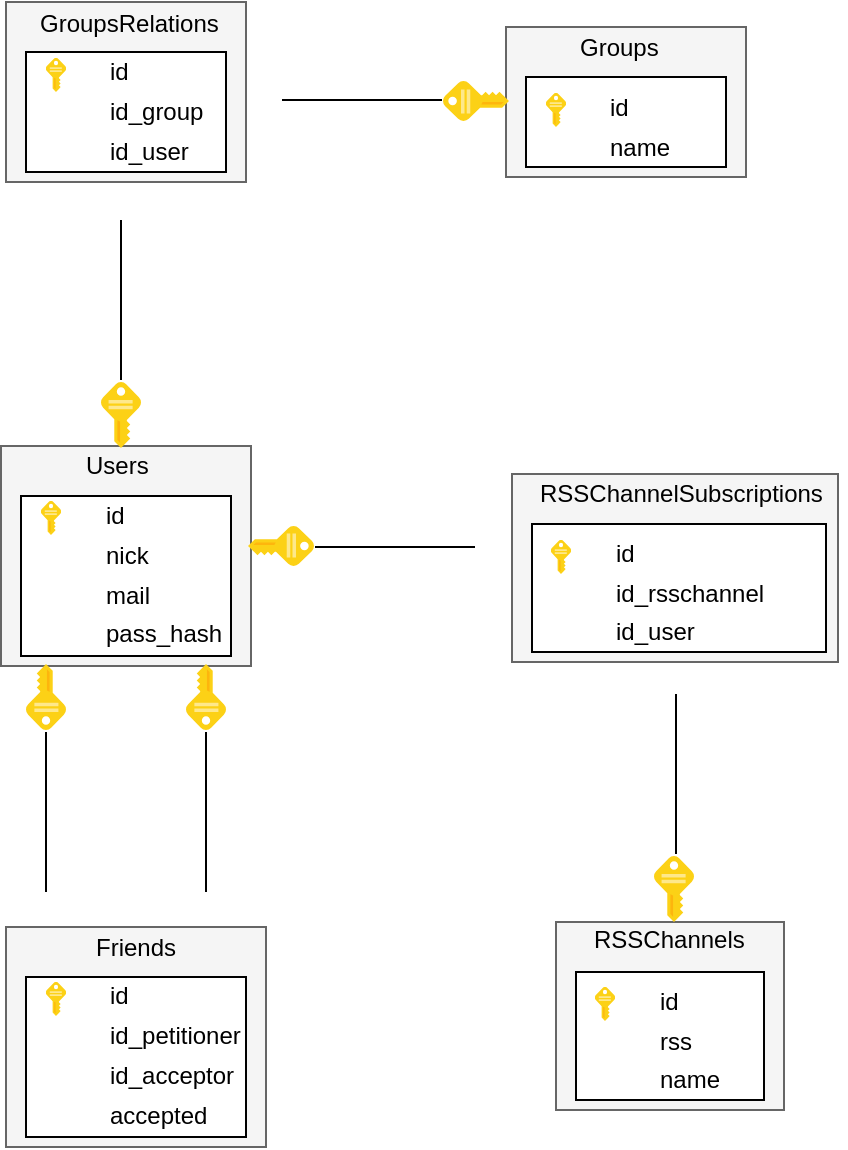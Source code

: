 <mxfile version="10.7.7" type="device"><diagram id="Gy1DpRIJMU-dTZprqmQ0" name="Page-1"><mxGraphModel dx="1640" dy="969" grid="1" gridSize="5" guides="1" tooltips="1" connect="1" arrows="1" fold="1" page="1" pageScale="1" pageWidth="827" pageHeight="1169" math="0" shadow="0"><root><mxCell id="0"/><mxCell id="1" parent="0"/><mxCell id="csOUpdlkdz6xU1p7JTH0-12" value="" style="rounded=0;whiteSpace=wrap;html=1;fillColor=#f5f5f5;strokeColor=#666666;fontColor=#333333;" vertex="1" parent="1"><mxGeometry x="130" y="210" width="120" height="90" as="geometry"/></mxCell><mxCell id="csOUpdlkdz6xU1p7JTH0-4" value="" style="rounded=0;whiteSpace=wrap;html=1;" vertex="1" parent="1"><mxGeometry x="140" y="235" width="100" height="60" as="geometry"/></mxCell><mxCell id="csOUpdlkdz6xU1p7JTH0-5" value="id" style="text;html=1;resizable=0;points=[];autosize=1;align=left;verticalAlign=top;spacingTop=-4;" vertex="1" parent="1"><mxGeometry x="180" y="235" width="20" height="20" as="geometry"/></mxCell><mxCell id="csOUpdlkdz6xU1p7JTH0-9" value="id_group" style="text;html=1;resizable=0;points=[];autosize=1;align=left;verticalAlign=top;spacingTop=-4;" vertex="1" parent="1"><mxGeometry x="180" y="255" width="60" height="20" as="geometry"/></mxCell><mxCell id="csOUpdlkdz6xU1p7JTH0-10" value="id_user" style="text;html=1;resizable=0;points=[];autosize=1;align=left;verticalAlign=top;spacingTop=-4;" vertex="1" parent="1"><mxGeometry x="180" y="275" width="50" height="20" as="geometry"/></mxCell><mxCell id="csOUpdlkdz6xU1p7JTH0-11" value="" style="aspect=fixed;html=1;perimeter=none;align=center;shadow=0;dashed=0;image;fontSize=12;image=img/lib/mscae/Key.svg;" vertex="1" parent="1"><mxGeometry x="150" y="238" width="10" height="17" as="geometry"/></mxCell><mxCell id="csOUpdlkdz6xU1p7JTH0-13" value="&lt;div style=&quot;text-align: center&quot;&gt;&lt;span&gt;GroupsRelations&lt;/span&gt;&lt;/div&gt;" style="text;html=1;resizable=0;points=[];autosize=1;align=left;verticalAlign=top;spacingTop=-4;" vertex="1" parent="1"><mxGeometry x="145" y="210.5" width="100" height="20" as="geometry"/></mxCell><mxCell id="csOUpdlkdz6xU1p7JTH0-14" value="" style="rounded=0;whiteSpace=wrap;html=1;fillColor=#f5f5f5;strokeColor=#666666;fontColor=#333333;" vertex="1" parent="1"><mxGeometry x="380" y="222.5" width="120" height="75" as="geometry"/></mxCell><mxCell id="csOUpdlkdz6xU1p7JTH0-15" value="" style="rounded=0;whiteSpace=wrap;html=1;" vertex="1" parent="1"><mxGeometry x="390" y="247.5" width="100" height="45" as="geometry"/></mxCell><mxCell id="csOUpdlkdz6xU1p7JTH0-16" value="id" style="text;html=1;resizable=0;points=[];autosize=1;align=left;verticalAlign=top;spacingTop=-4;" vertex="1" parent="1"><mxGeometry x="430" y="252.5" width="20" height="20" as="geometry"/></mxCell><mxCell id="csOUpdlkdz6xU1p7JTH0-17" value="name" style="text;html=1;resizable=0;points=[];autosize=1;align=left;verticalAlign=top;spacingTop=-4;" vertex="1" parent="1"><mxGeometry x="430" y="272.5" width="45" height="20" as="geometry"/></mxCell><mxCell id="csOUpdlkdz6xU1p7JTH0-19" value="" style="aspect=fixed;html=1;perimeter=none;align=center;shadow=0;dashed=0;image;fontSize=12;image=img/lib/mscae/Key.svg;" vertex="1" parent="1"><mxGeometry x="400" y="255.5" width="10" height="17" as="geometry"/></mxCell><mxCell id="csOUpdlkdz6xU1p7JTH0-20" value="&lt;div style=&quot;text-align: center&quot;&gt;&lt;span&gt;Groups&lt;/span&gt;&lt;/div&gt;" style="text;html=1;resizable=0;points=[];autosize=1;align=left;verticalAlign=top;spacingTop=-4;" vertex="1" parent="1"><mxGeometry x="415" y="222.5" width="50" height="20" as="geometry"/></mxCell><mxCell id="csOUpdlkdz6xU1p7JTH0-26" value="" style="group;rotation=-90;" vertex="1" connectable="0" parent="1"><mxGeometry x="305" y="193" width="20" height="132" as="geometry"/></mxCell><mxCell id="csOUpdlkdz6xU1p7JTH0-24" value="" style="group;rotation=-90;" vertex="1" connectable="0" parent="csOUpdlkdz6xU1p7JTH0-26"><mxGeometry width="20" height="132" as="geometry"/></mxCell><mxCell id="csOUpdlkdz6xU1p7JTH0-1" value="" style="endArrow=none;html=1;" edge="1" parent="csOUpdlkdz6xU1p7JTH0-24"><mxGeometry width="50" height="50" relative="1" as="geometry"><mxPoint x="43" y="66" as="sourcePoint"/><mxPoint x="-37" y="66" as="targetPoint"/></mxGeometry></mxCell><mxCell id="csOUpdlkdz6xU1p7JTH0-2" value="" style="aspect=fixed;html=1;perimeter=none;align=center;shadow=0;dashed=0;image;fontSize=12;image=img/lib/mscae/Key.svg;direction=east;rotation=-90;" vertex="1" parent="csOUpdlkdz6xU1p7JTH0-24"><mxGeometry x="50" y="50" width="20" height="33" as="geometry"/></mxCell><mxCell id="csOUpdlkdz6xU1p7JTH0-3" value="" style="shape=image;html=1;verticalAlign=top;verticalLabelPosition=bottom;labelBackgroundColor=#ffffff;imageAspect=0;aspect=fixed;image=https://cdn2.iconfinder.com/data/icons/essential-web-1-1/50/link-connection-relationship-chain-joint-128.png;rotation=224;direction=east;" vertex="1" parent="csOUpdlkdz6xU1p7JTH0-24"><mxGeometry x="-56" y="57" width="18" height="18" as="geometry"/></mxCell><mxCell id="csOUpdlkdz6xU1p7JTH0-34" value="" style="rounded=0;whiteSpace=wrap;html=1;fillColor=#f5f5f5;strokeColor=#666666;fontColor=#333333;" vertex="1" parent="1"><mxGeometry x="127.5" y="432" width="125" height="110" as="geometry"/></mxCell><mxCell id="csOUpdlkdz6xU1p7JTH0-35" value="" style="rounded=0;whiteSpace=wrap;html=1;" vertex="1" parent="1"><mxGeometry x="137.5" y="457" width="105" height="80" as="geometry"/></mxCell><mxCell id="csOUpdlkdz6xU1p7JTH0-36" value="id" style="text;html=1;resizable=0;points=[];autosize=1;align=left;verticalAlign=top;spacingTop=-4;" vertex="1" parent="1"><mxGeometry x="177.5" y="456.5" width="20" height="20" as="geometry"/></mxCell><mxCell id="csOUpdlkdz6xU1p7JTH0-37" value="nick" style="text;html=1;resizable=0;points=[];autosize=1;align=left;verticalAlign=top;spacingTop=-4;" vertex="1" parent="1"><mxGeometry x="177.5" y="476.5" width="35" height="20" as="geometry"/></mxCell><mxCell id="csOUpdlkdz6xU1p7JTH0-38" value="mail" style="text;html=1;resizable=0;points=[];autosize=1;align=left;verticalAlign=top;spacingTop=-4;" vertex="1" parent="1"><mxGeometry x="177.5" y="496.5" width="35" height="20" as="geometry"/></mxCell><mxCell id="csOUpdlkdz6xU1p7JTH0-39" value="" style="aspect=fixed;html=1;perimeter=none;align=center;shadow=0;dashed=0;image;fontSize=12;image=img/lib/mscae/Key.svg;" vertex="1" parent="1"><mxGeometry x="147.5" y="459.5" width="10" height="17" as="geometry"/></mxCell><mxCell id="csOUpdlkdz6xU1p7JTH0-40" value="&lt;div style=&quot;text-align: center&quot;&gt;Users&lt;/div&gt;" style="text;html=1;resizable=0;points=[];autosize=1;align=left;verticalAlign=top;spacingTop=-4;" vertex="1" parent="1"><mxGeometry x="167.5" y="432" width="45" height="20" as="geometry"/></mxCell><mxCell id="csOUpdlkdz6xU1p7JTH0-41" value="pass_hash" style="text;html=1;resizable=0;points=[];autosize=1;align=left;verticalAlign=top;spacingTop=-4;" vertex="1" parent="1"><mxGeometry x="177.5" y="516" width="70" height="20" as="geometry"/></mxCell><mxCell id="csOUpdlkdz6xU1p7JTH0-42" value="" style="group;rotation=0;" vertex="1" connectable="0" parent="1"><mxGeometry x="177.5" y="300" width="20" height="132" as="geometry"/></mxCell><mxCell id="csOUpdlkdz6xU1p7JTH0-43" value="" style="group;rotation=0;" vertex="1" connectable="0" parent="csOUpdlkdz6xU1p7JTH0-42"><mxGeometry width="20" height="132" as="geometry"/></mxCell><mxCell id="csOUpdlkdz6xU1p7JTH0-44" value="" style="endArrow=none;html=1;" edge="1" parent="csOUpdlkdz6xU1p7JTH0-43"><mxGeometry width="50" height="50" relative="1" as="geometry"><mxPoint x="10" y="99" as="sourcePoint"/><mxPoint x="10" y="19" as="targetPoint"/></mxGeometry></mxCell><mxCell id="csOUpdlkdz6xU1p7JTH0-45" value="" style="aspect=fixed;html=1;perimeter=none;align=center;shadow=0;dashed=0;image;fontSize=12;image=img/lib/mscae/Key.svg;direction=east;rotation=0;" vertex="1" parent="csOUpdlkdz6xU1p7JTH0-43"><mxGeometry y="100" width="20" height="33" as="geometry"/></mxCell><mxCell id="csOUpdlkdz6xU1p7JTH0-46" value="" style="shape=image;html=1;verticalAlign=top;verticalLabelPosition=bottom;labelBackgroundColor=#ffffff;imageAspect=0;aspect=fixed;image=https://cdn2.iconfinder.com/data/icons/essential-web-1-1/50/link-connection-relationship-chain-joint-128.png;rotation=314;direction=east;" vertex="1" parent="csOUpdlkdz6xU1p7JTH0-43"><mxGeometry x="1" width="18" height="18" as="geometry"/></mxCell><mxCell id="csOUpdlkdz6xU1p7JTH0-48" value="" style="rounded=0;whiteSpace=wrap;html=1;fillColor=#f5f5f5;strokeColor=#666666;fontColor=#333333;" vertex="1" parent="1"><mxGeometry x="130" y="672.5" width="130" height="110" as="geometry"/></mxCell><mxCell id="csOUpdlkdz6xU1p7JTH0-49" value="" style="rounded=0;whiteSpace=wrap;html=1;" vertex="1" parent="1"><mxGeometry x="140" y="697.5" width="110" height="80" as="geometry"/></mxCell><mxCell id="csOUpdlkdz6xU1p7JTH0-50" value="id" style="text;html=1;resizable=0;points=[];autosize=1;align=left;verticalAlign=top;spacingTop=-4;" vertex="1" parent="1"><mxGeometry x="180" y="697" width="20" height="20" as="geometry"/></mxCell><mxCell id="csOUpdlkdz6xU1p7JTH0-51" value="id_petitioner" style="text;html=1;resizable=0;points=[];autosize=1;align=left;verticalAlign=top;spacingTop=-4;" vertex="1" parent="1"><mxGeometry x="180" y="717" width="80" height="20" as="geometry"/></mxCell><mxCell id="csOUpdlkdz6xU1p7JTH0-52" value="id_acceptor" style="text;html=1;resizable=0;points=[];autosize=1;align=left;verticalAlign=top;spacingTop=-4;" vertex="1" parent="1"><mxGeometry x="180" y="737" width="75" height="20" as="geometry"/></mxCell><mxCell id="csOUpdlkdz6xU1p7JTH0-53" value="" style="aspect=fixed;html=1;perimeter=none;align=center;shadow=0;dashed=0;image;fontSize=12;image=img/lib/mscae/Key.svg;" vertex="1" parent="1"><mxGeometry x="150" y="700" width="10" height="17" as="geometry"/></mxCell><mxCell id="csOUpdlkdz6xU1p7JTH0-54" value="&lt;div style=&quot;text-align: center&quot;&gt;Friends&lt;/div&gt;" style="text;html=1;resizable=0;points=[];autosize=1;align=left;verticalAlign=top;spacingTop=-4;" vertex="1" parent="1"><mxGeometry x="172.5" y="672.5" width="55" height="20" as="geometry"/></mxCell><mxCell id="csOUpdlkdz6xU1p7JTH0-55" value="accepted" style="text;html=1;resizable=0;points=[];autosize=1;align=left;verticalAlign=top;spacingTop=-4;" vertex="1" parent="1"><mxGeometry x="180" y="756.5" width="60" height="20" as="geometry"/></mxCell><mxCell id="csOUpdlkdz6xU1p7JTH0-56" value="" style="group;rotation=-180;" vertex="1" connectable="0" parent="1"><mxGeometry x="140" y="542" width="20" height="132" as="geometry"/></mxCell><mxCell id="csOUpdlkdz6xU1p7JTH0-57" value="" style="group;rotation=-180;" vertex="1" connectable="0" parent="csOUpdlkdz6xU1p7JTH0-56"><mxGeometry width="20" height="132" as="geometry"/></mxCell><mxCell id="csOUpdlkdz6xU1p7JTH0-58" value="" style="endArrow=none;html=1;" edge="1" parent="csOUpdlkdz6xU1p7JTH0-57"><mxGeometry width="50" height="50" relative="1" as="geometry"><mxPoint x="10" y="33" as="sourcePoint"/><mxPoint x="10" y="113" as="targetPoint"/></mxGeometry></mxCell><mxCell id="csOUpdlkdz6xU1p7JTH0-59" value="" style="aspect=fixed;html=1;perimeter=none;align=center;shadow=0;dashed=0;image;fontSize=12;image=img/lib/mscae/Key.svg;direction=east;rotation=-180;" vertex="1" parent="csOUpdlkdz6xU1p7JTH0-57"><mxGeometry y="-1" width="20" height="33" as="geometry"/></mxCell><mxCell id="csOUpdlkdz6xU1p7JTH0-60" value="" style="shape=image;html=1;verticalAlign=top;verticalLabelPosition=bottom;labelBackgroundColor=#ffffff;imageAspect=0;aspect=fixed;image=https://cdn2.iconfinder.com/data/icons/essential-web-1-1/50/link-connection-relationship-chain-joint-128.png;rotation=134;direction=east;" vertex="1" parent="csOUpdlkdz6xU1p7JTH0-57"><mxGeometry x="1" y="114" width="18" height="18" as="geometry"/></mxCell><mxCell id="csOUpdlkdz6xU1p7JTH0-62" value="" style="group;rotation=-180;" vertex="1" connectable="0" parent="1"><mxGeometry x="220" y="542" width="20" height="132" as="geometry"/></mxCell><mxCell id="csOUpdlkdz6xU1p7JTH0-63" value="" style="group;rotation=-180;" vertex="1" connectable="0" parent="csOUpdlkdz6xU1p7JTH0-62"><mxGeometry width="20" height="132" as="geometry"/></mxCell><mxCell id="csOUpdlkdz6xU1p7JTH0-64" value="" style="endArrow=none;html=1;" edge="1" parent="csOUpdlkdz6xU1p7JTH0-63"><mxGeometry width="50" height="50" relative="1" as="geometry"><mxPoint x="10" y="33" as="sourcePoint"/><mxPoint x="10" y="113" as="targetPoint"/></mxGeometry></mxCell><mxCell id="csOUpdlkdz6xU1p7JTH0-65" value="" style="aspect=fixed;html=1;perimeter=none;align=center;shadow=0;dashed=0;image;fontSize=12;image=img/lib/mscae/Key.svg;direction=east;rotation=-180;" vertex="1" parent="csOUpdlkdz6xU1p7JTH0-63"><mxGeometry y="-1" width="20" height="33" as="geometry"/></mxCell><mxCell id="csOUpdlkdz6xU1p7JTH0-66" value="" style="shape=image;html=1;verticalAlign=top;verticalLabelPosition=bottom;labelBackgroundColor=#ffffff;imageAspect=0;aspect=fixed;image=https://cdn2.iconfinder.com/data/icons/essential-web-1-1/50/link-connection-relationship-chain-joint-128.png;rotation=134;direction=east;" vertex="1" parent="csOUpdlkdz6xU1p7JTH0-63"><mxGeometry x="1" y="114" width="18" height="18" as="geometry"/></mxCell><mxCell id="csOUpdlkdz6xU1p7JTH0-67" value="" style="rounded=0;whiteSpace=wrap;html=1;fillColor=#f5f5f5;strokeColor=#666666;fontColor=#333333;" vertex="1" parent="1"><mxGeometry x="383" y="446" width="163" height="94" as="geometry"/></mxCell><mxCell id="csOUpdlkdz6xU1p7JTH0-68" value="" style="rounded=0;whiteSpace=wrap;html=1;" vertex="1" parent="1"><mxGeometry x="393" y="471" width="147" height="64" as="geometry"/></mxCell><mxCell id="csOUpdlkdz6xU1p7JTH0-69" value="id" style="text;html=1;resizable=0;points=[];autosize=1;align=left;verticalAlign=top;spacingTop=-4;" vertex="1" parent="1"><mxGeometry x="432.5" y="476" width="20" height="20" as="geometry"/></mxCell><mxCell id="csOUpdlkdz6xU1p7JTH0-70" value="id_rsschannel" style="text;html=1;resizable=0;points=[];autosize=1;align=left;verticalAlign=top;spacingTop=-4;" vertex="1" parent="1"><mxGeometry x="432.5" y="496" width="85" height="20" as="geometry"/></mxCell><mxCell id="csOUpdlkdz6xU1p7JTH0-71" value="" style="aspect=fixed;html=1;perimeter=none;align=center;shadow=0;dashed=0;image;fontSize=12;image=img/lib/mscae/Key.svg;" vertex="1" parent="1"><mxGeometry x="402.5" y="479" width="10" height="17" as="geometry"/></mxCell><mxCell id="csOUpdlkdz6xU1p7JTH0-72" value="&lt;div style=&quot;text-align: center&quot;&gt;&lt;span&gt;RSSChannelSubscriptions&lt;/span&gt;&lt;/div&gt;" style="text;html=1;resizable=0;points=[];autosize=1;align=left;verticalAlign=top;spacingTop=-4;" vertex="1" parent="1"><mxGeometry x="395" y="445.5" width="155" height="20" as="geometry"/></mxCell><mxCell id="csOUpdlkdz6xU1p7JTH0-73" value="" style="group;rotation=90;" vertex="1" connectable="0" parent="1"><mxGeometry x="307.5" y="416.5" width="20" height="132" as="geometry"/></mxCell><mxCell id="csOUpdlkdz6xU1p7JTH0-74" value="" style="group;rotation=90;" vertex="1" connectable="0" parent="csOUpdlkdz6xU1p7JTH0-73"><mxGeometry width="20" height="132" as="geometry"/></mxCell><mxCell id="csOUpdlkdz6xU1p7JTH0-75" value="" style="endArrow=none;html=1;" edge="1" parent="csOUpdlkdz6xU1p7JTH0-74"><mxGeometry width="50" height="50" relative="1" as="geometry"><mxPoint x="-23" y="66" as="sourcePoint"/><mxPoint x="57" y="66" as="targetPoint"/></mxGeometry></mxCell><mxCell id="csOUpdlkdz6xU1p7JTH0-76" value="" style="aspect=fixed;html=1;perimeter=none;align=center;shadow=0;dashed=0;image;fontSize=12;image=img/lib/mscae/Key.svg;direction=east;rotation=90;" vertex="1" parent="csOUpdlkdz6xU1p7JTH0-74"><mxGeometry x="-50" y="49" width="20" height="33" as="geometry"/></mxCell><mxCell id="csOUpdlkdz6xU1p7JTH0-77" value="" style="shape=image;html=1;verticalAlign=top;verticalLabelPosition=bottom;labelBackgroundColor=#ffffff;imageAspect=0;aspect=fixed;image=https://cdn2.iconfinder.com/data/icons/essential-web-1-1/50/link-connection-relationship-chain-joint-128.png;rotation=404;direction=east;" vertex="1" parent="csOUpdlkdz6xU1p7JTH0-74"><mxGeometry x="58" y="57" width="18" height="18" as="geometry"/></mxCell><mxCell id="csOUpdlkdz6xU1p7JTH0-78" value="id_user" style="text;html=1;resizable=0;points=[];autosize=1;align=left;verticalAlign=top;spacingTop=-4;" vertex="1" parent="1"><mxGeometry x="432.5" y="515" width="50" height="20" as="geometry"/></mxCell><mxCell id="csOUpdlkdz6xU1p7JTH0-79" value="" style="rounded=0;whiteSpace=wrap;html=1;fillColor=#f5f5f5;strokeColor=#666666;fontColor=#333333;" vertex="1" parent="1"><mxGeometry x="405" y="670" width="114" height="94" as="geometry"/></mxCell><mxCell id="csOUpdlkdz6xU1p7JTH0-80" value="" style="rounded=0;whiteSpace=wrap;html=1;" vertex="1" parent="1"><mxGeometry x="415" y="695" width="94" height="64" as="geometry"/></mxCell><mxCell id="csOUpdlkdz6xU1p7JTH0-81" value="id" style="text;html=1;resizable=0;points=[];autosize=1;align=left;verticalAlign=top;spacingTop=-4;" vertex="1" parent="1"><mxGeometry x="454.5" y="699.5" width="20" height="20" as="geometry"/></mxCell><mxCell id="csOUpdlkdz6xU1p7JTH0-82" value="rss" style="text;html=1;resizable=0;points=[];autosize=1;align=left;verticalAlign=top;spacingTop=-4;" vertex="1" parent="1"><mxGeometry x="454.5" y="719.5" width="30" height="20" as="geometry"/></mxCell><mxCell id="csOUpdlkdz6xU1p7JTH0-83" value="" style="aspect=fixed;html=1;perimeter=none;align=center;shadow=0;dashed=0;image;fontSize=12;image=img/lib/mscae/Key.svg;" vertex="1" parent="1"><mxGeometry x="424.5" y="702.5" width="10" height="17" as="geometry"/></mxCell><mxCell id="csOUpdlkdz6xU1p7JTH0-84" value="&lt;div style=&quot;text-align: center&quot;&gt;&lt;span&gt;RSSChannels&lt;/span&gt;&lt;/div&gt;" style="text;html=1;resizable=0;points=[];autosize=1;align=left;verticalAlign=top;spacingTop=-4;" vertex="1" parent="1"><mxGeometry x="421.5" y="669" width="90" height="20" as="geometry"/></mxCell><mxCell id="csOUpdlkdz6xU1p7JTH0-85" value="name" style="text;html=1;resizable=0;points=[];autosize=1;align=left;verticalAlign=top;spacingTop=-4;" vertex="1" parent="1"><mxGeometry x="454.5" y="738.5" width="45" height="20" as="geometry"/></mxCell><mxCell id="csOUpdlkdz6xU1p7JTH0-86" value="" style="group;rotation=0;" vertex="1" connectable="0" parent="1"><mxGeometry x="455" y="537" width="20" height="132" as="geometry"/></mxCell><mxCell id="csOUpdlkdz6xU1p7JTH0-87" value="" style="group;rotation=0;" vertex="1" connectable="0" parent="csOUpdlkdz6xU1p7JTH0-86"><mxGeometry width="20" height="132" as="geometry"/></mxCell><mxCell id="csOUpdlkdz6xU1p7JTH0-88" value="" style="endArrow=none;html=1;" edge="1" parent="csOUpdlkdz6xU1p7JTH0-87"><mxGeometry width="50" height="50" relative="1" as="geometry"><mxPoint x="10" y="99" as="sourcePoint"/><mxPoint x="10" y="19" as="targetPoint"/></mxGeometry></mxCell><mxCell id="csOUpdlkdz6xU1p7JTH0-89" value="" style="aspect=fixed;html=1;perimeter=none;align=center;shadow=0;dashed=0;image;fontSize=12;image=img/lib/mscae/Key.svg;direction=east;rotation=0;" vertex="1" parent="csOUpdlkdz6xU1p7JTH0-87"><mxGeometry x="-1" y="100" width="20" height="33" as="geometry"/></mxCell><mxCell id="csOUpdlkdz6xU1p7JTH0-90" value="" style="shape=image;html=1;verticalAlign=top;verticalLabelPosition=bottom;labelBackgroundColor=#ffffff;imageAspect=0;aspect=fixed;image=https://cdn2.iconfinder.com/data/icons/essential-web-1-1/50/link-connection-relationship-chain-joint-128.png;rotation=314;direction=east;" vertex="1" parent="csOUpdlkdz6xU1p7JTH0-87"><mxGeometry x="1" width="18" height="18" as="geometry"/></mxCell></root></mxGraphModel></diagram></mxfile>